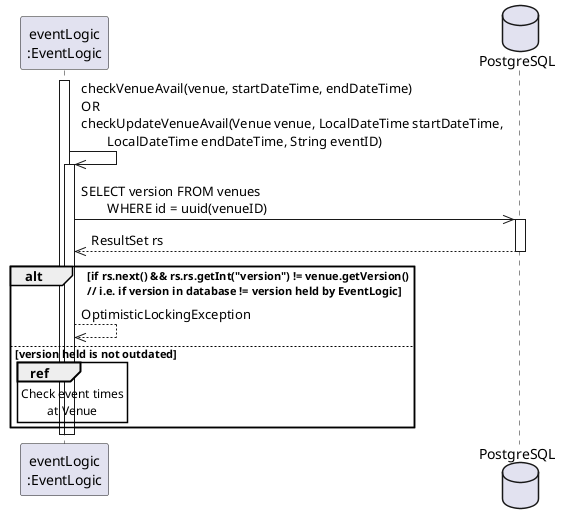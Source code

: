 @startuml sequenceDiagram
  ' participant "cmd/.../\nReleaseEventCommand" as cmd
  participant "eventLogic\n:EventLogic" as el
  ' participant "venueMapper\n:VenueMapper" as vm
  database PostgreSQL as db

  ' activate cmd
  '   create el
  '   cmd->>el: createEvent(request)
    activate el
      el->>el: checkVenueAvail(venue, startDateTime, endDateTime)\nOR\ncheckUpdateVenueAvail(Venue venue, LocalDateTime startDateTime,\n　　LocalDateTime endDateTime, String eventID)
      activate el
        el->>db: SELECT version FROM venues\n　　WHERE id = uuid(venueID)
        activate db
          db-->>el: ResultSet rs
        deactivate db
        alt if rs.next() && rs.rs.getInt("version") != venue.getVersion()\n// i.e. if version in database != version held by EventLogic
          el-->>el: OptimisticLockingException
        else version held is not outdated
          ref over el
            Check event times
            at Venue
          end ref
        end
      deactivate el
    deactivate el
  ' deactivate cmd
@enduml